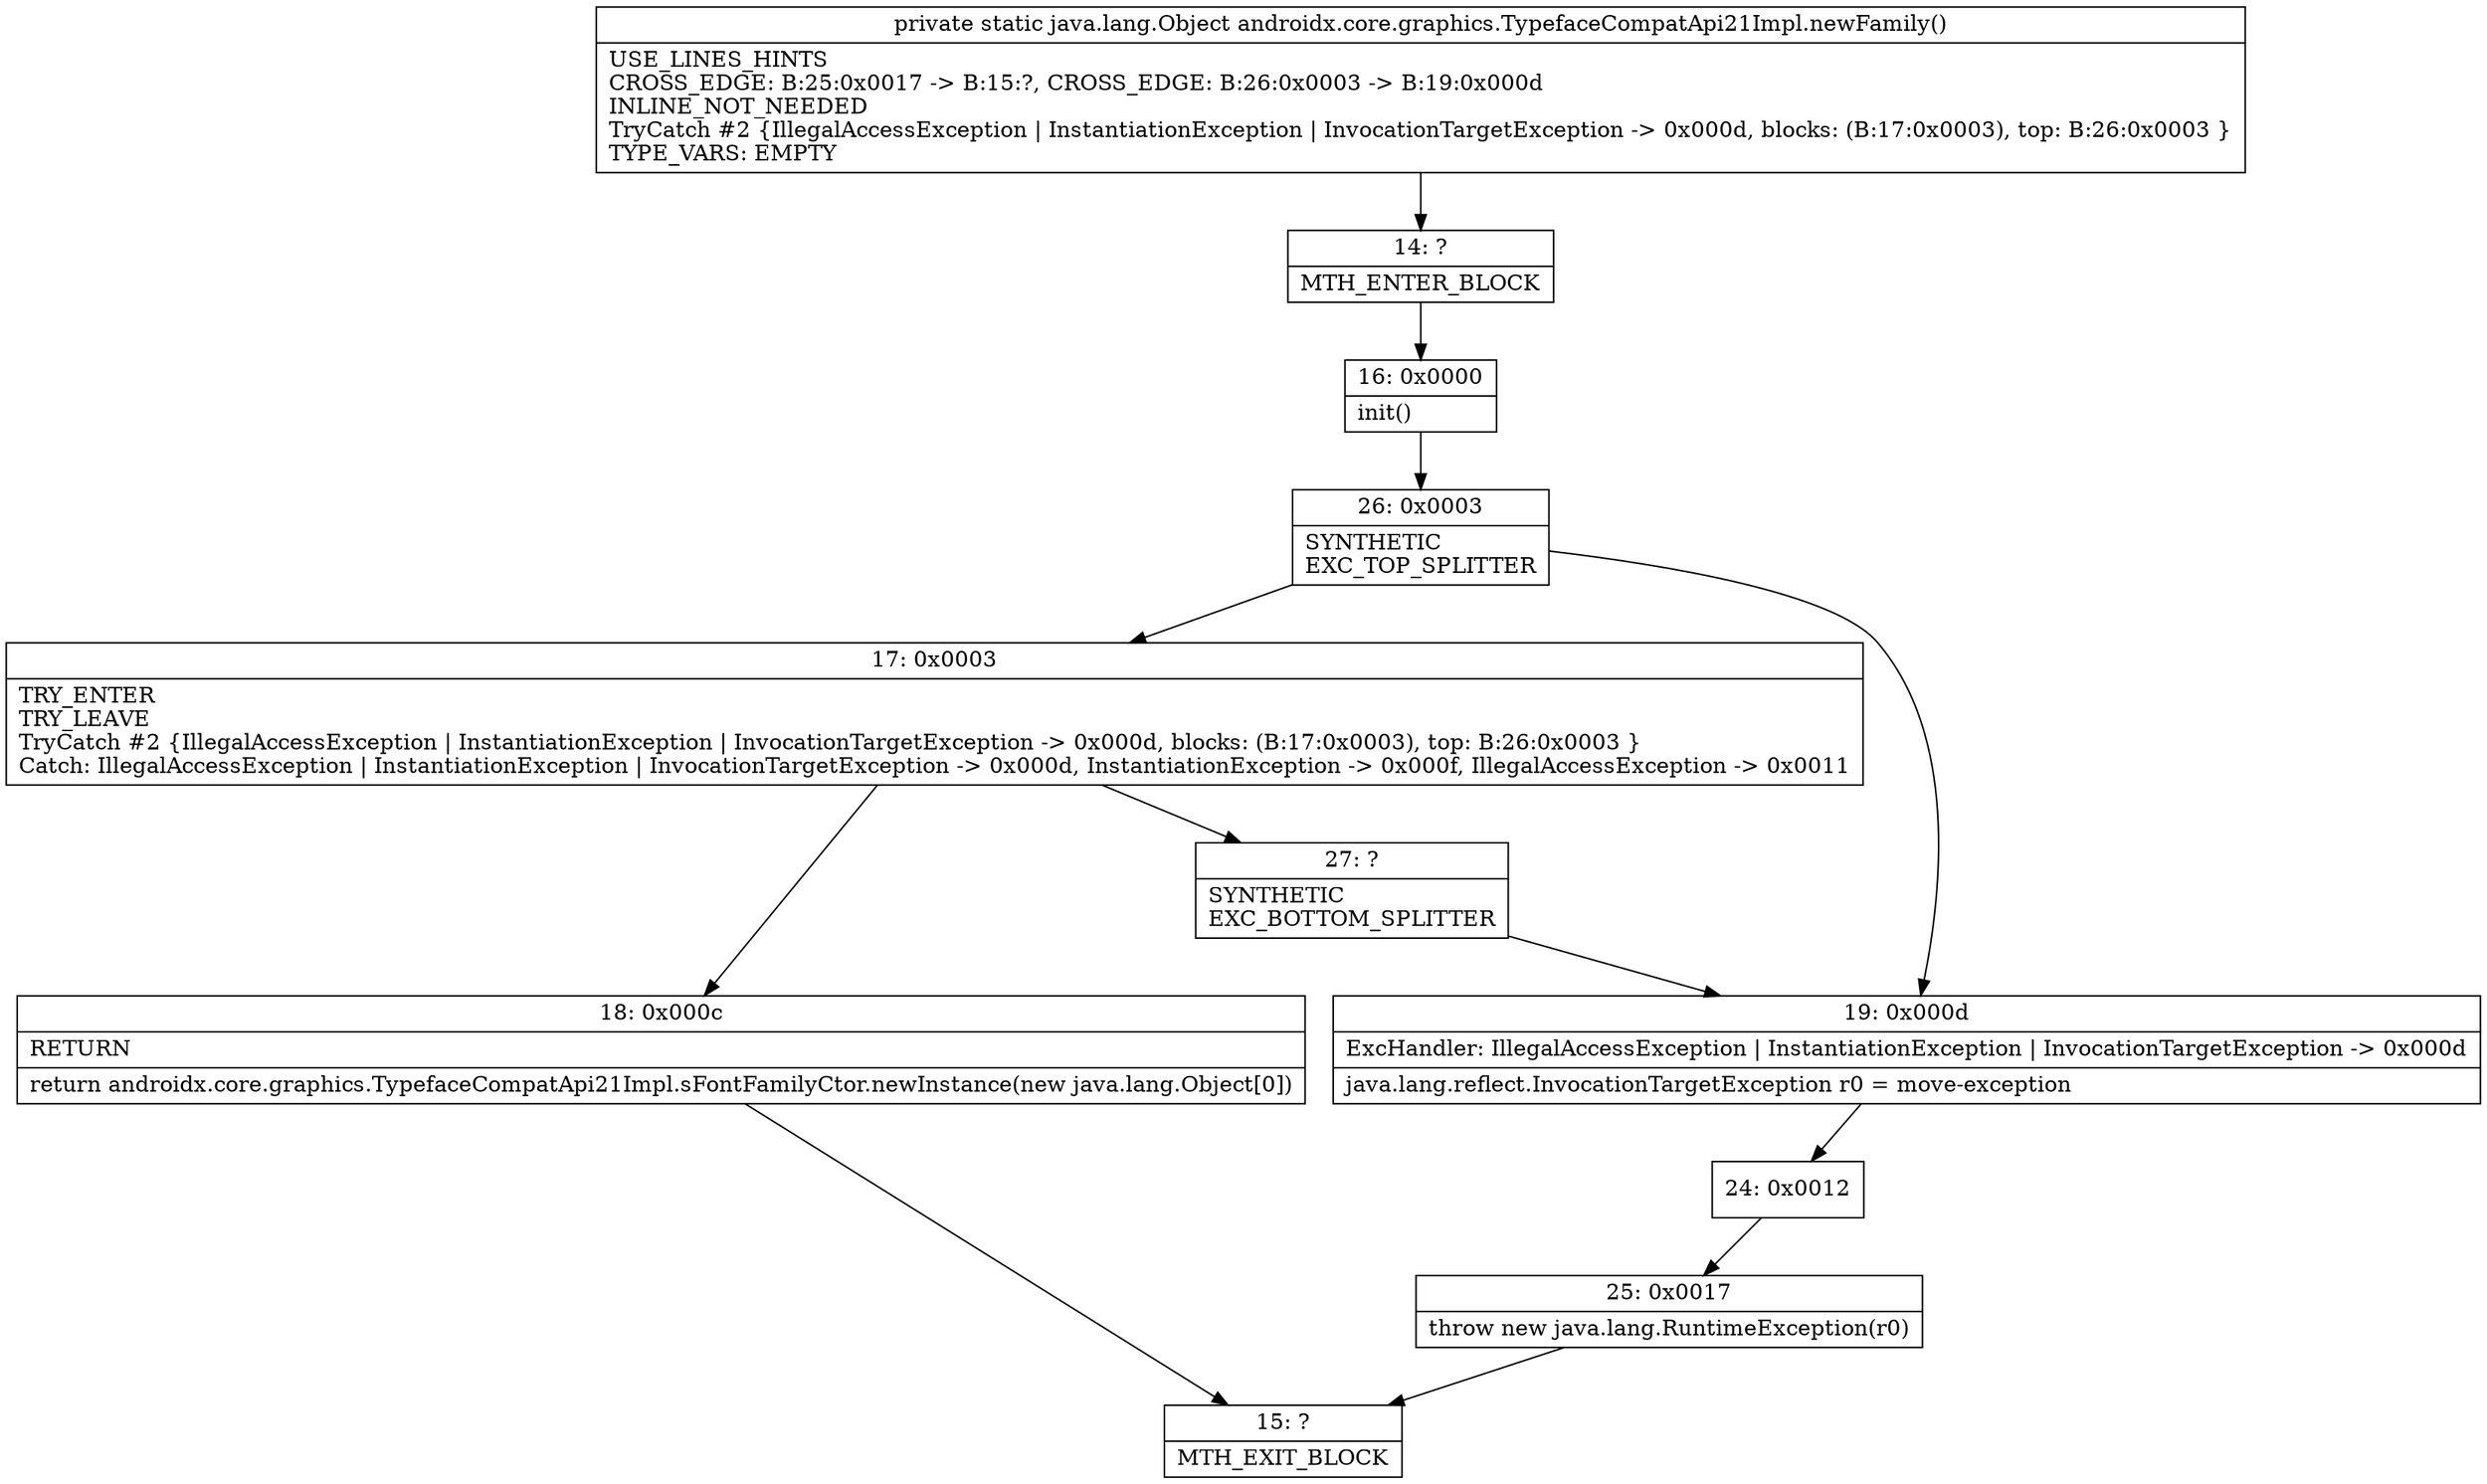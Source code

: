 digraph "CFG forandroidx.core.graphics.TypefaceCompatApi21Impl.newFamily()Ljava\/lang\/Object;" {
Node_14 [shape=record,label="{14\:\ ?|MTH_ENTER_BLOCK\l}"];
Node_16 [shape=record,label="{16\:\ 0x0000|init()\l}"];
Node_26 [shape=record,label="{26\:\ 0x0003|SYNTHETIC\lEXC_TOP_SPLITTER\l}"];
Node_17 [shape=record,label="{17\:\ 0x0003|TRY_ENTER\lTRY_LEAVE\lTryCatch #2 \{IllegalAccessException \| InstantiationException \| InvocationTargetException \-\> 0x000d, blocks: (B:17:0x0003), top: B:26:0x0003 \}\lCatch: IllegalAccessException \| InstantiationException \| InvocationTargetException \-\> 0x000d, InstantiationException \-\> 0x000f, IllegalAccessException \-\> 0x0011\l}"];
Node_18 [shape=record,label="{18\:\ 0x000c|RETURN\l|return androidx.core.graphics.TypefaceCompatApi21Impl.sFontFamilyCtor.newInstance(new java.lang.Object[0])\l}"];
Node_15 [shape=record,label="{15\:\ ?|MTH_EXIT_BLOCK\l}"];
Node_27 [shape=record,label="{27\:\ ?|SYNTHETIC\lEXC_BOTTOM_SPLITTER\l}"];
Node_19 [shape=record,label="{19\:\ 0x000d|ExcHandler: IllegalAccessException \| InstantiationException \| InvocationTargetException \-\> 0x000d\l|java.lang.reflect.InvocationTargetException r0 = move\-exception\l}"];
Node_24 [shape=record,label="{24\:\ 0x0012}"];
Node_25 [shape=record,label="{25\:\ 0x0017|throw new java.lang.RuntimeException(r0)\l}"];
MethodNode[shape=record,label="{private static java.lang.Object androidx.core.graphics.TypefaceCompatApi21Impl.newFamily()  | USE_LINES_HINTS\lCROSS_EDGE: B:25:0x0017 \-\> B:15:?, CROSS_EDGE: B:26:0x0003 \-\> B:19:0x000d\lINLINE_NOT_NEEDED\lTryCatch #2 \{IllegalAccessException \| InstantiationException \| InvocationTargetException \-\> 0x000d, blocks: (B:17:0x0003), top: B:26:0x0003 \}\lTYPE_VARS: EMPTY\l}"];
MethodNode -> Node_14;Node_14 -> Node_16;
Node_16 -> Node_26;
Node_26 -> Node_17;
Node_26 -> Node_19;
Node_17 -> Node_18;
Node_17 -> Node_27;
Node_18 -> Node_15;
Node_27 -> Node_19;
Node_19 -> Node_24;
Node_24 -> Node_25;
Node_25 -> Node_15;
}

